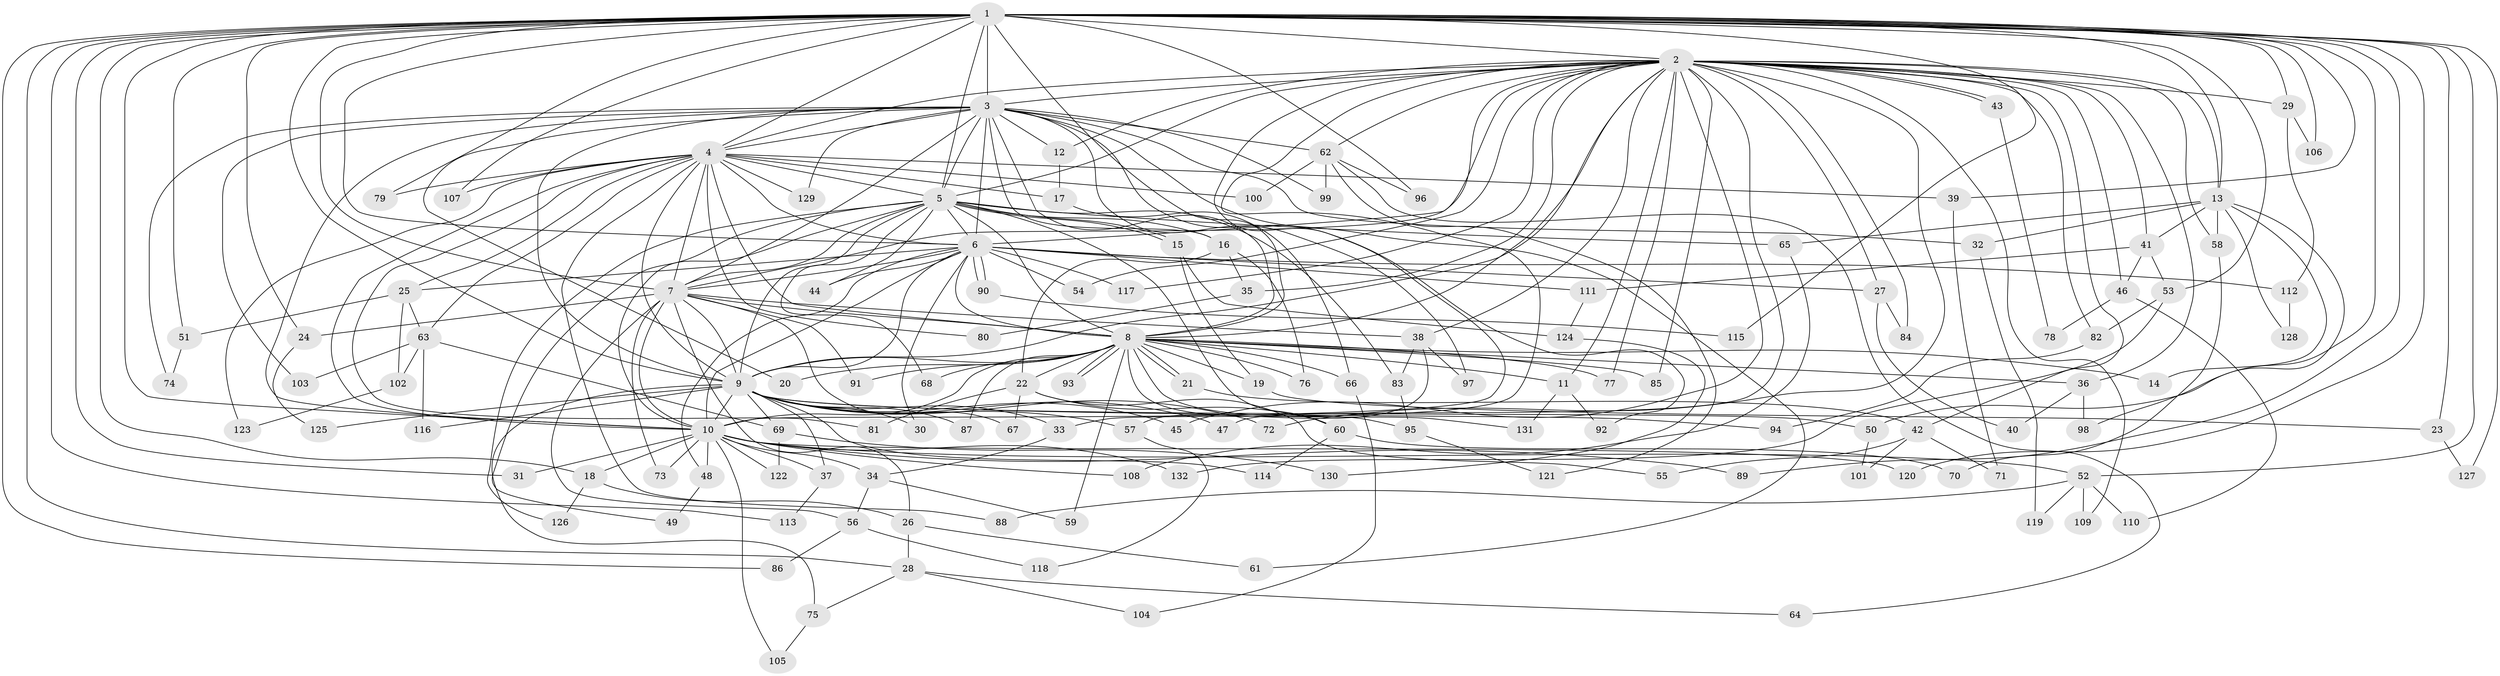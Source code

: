 // coarse degree distribution, {20: 0.02564102564102564, 18: 0.02564102564102564, 28: 0.02564102564102564, 14: 0.02564102564102564, 13: 0.02564102564102564, 11: 0.05128205128205128, 12: 0.02564102564102564, 2: 0.28205128205128205, 3: 0.28205128205128205, 7: 0.05128205128205128, 5: 0.07692307692307693, 4: 0.02564102564102564, 1: 0.07692307692307693}
// Generated by graph-tools (version 1.1) at 2025/17/03/04/25 18:17:19]
// undirected, 132 vertices, 289 edges
graph export_dot {
graph [start="1"]
  node [color=gray90,style=filled];
  1;
  2;
  3;
  4;
  5;
  6;
  7;
  8;
  9;
  10;
  11;
  12;
  13;
  14;
  15;
  16;
  17;
  18;
  19;
  20;
  21;
  22;
  23;
  24;
  25;
  26;
  27;
  28;
  29;
  30;
  31;
  32;
  33;
  34;
  35;
  36;
  37;
  38;
  39;
  40;
  41;
  42;
  43;
  44;
  45;
  46;
  47;
  48;
  49;
  50;
  51;
  52;
  53;
  54;
  55;
  56;
  57;
  58;
  59;
  60;
  61;
  62;
  63;
  64;
  65;
  66;
  67;
  68;
  69;
  70;
  71;
  72;
  73;
  74;
  75;
  76;
  77;
  78;
  79;
  80;
  81;
  82;
  83;
  84;
  85;
  86;
  87;
  88;
  89;
  90;
  91;
  92;
  93;
  94;
  95;
  96;
  97;
  98;
  99;
  100;
  101;
  102;
  103;
  104;
  105;
  106;
  107;
  108;
  109;
  110;
  111;
  112;
  113;
  114;
  115;
  116;
  117;
  118;
  119;
  120;
  121;
  122;
  123;
  124;
  125;
  126;
  127;
  128;
  129;
  130;
  131;
  132;
  1 -- 2;
  1 -- 3;
  1 -- 4;
  1 -- 5;
  1 -- 6;
  1 -- 7;
  1 -- 8;
  1 -- 9;
  1 -- 10;
  1 -- 13;
  1 -- 18;
  1 -- 23;
  1 -- 24;
  1 -- 28;
  1 -- 29;
  1 -- 31;
  1 -- 39;
  1 -- 50;
  1 -- 51;
  1 -- 52;
  1 -- 53;
  1 -- 79;
  1 -- 86;
  1 -- 89;
  1 -- 96;
  1 -- 106;
  1 -- 107;
  1 -- 113;
  1 -- 115;
  1 -- 120;
  1 -- 127;
  2 -- 3;
  2 -- 4;
  2 -- 5;
  2 -- 6;
  2 -- 7;
  2 -- 8;
  2 -- 9;
  2 -- 10;
  2 -- 11;
  2 -- 12;
  2 -- 13;
  2 -- 27;
  2 -- 29;
  2 -- 33;
  2 -- 35;
  2 -- 36;
  2 -- 38;
  2 -- 41;
  2 -- 42;
  2 -- 43;
  2 -- 43;
  2 -- 45;
  2 -- 46;
  2 -- 47;
  2 -- 54;
  2 -- 58;
  2 -- 62;
  2 -- 72;
  2 -- 77;
  2 -- 82;
  2 -- 84;
  2 -- 85;
  2 -- 109;
  2 -- 117;
  3 -- 4;
  3 -- 5;
  3 -- 6;
  3 -- 7;
  3 -- 8;
  3 -- 9;
  3 -- 10;
  3 -- 12;
  3 -- 16;
  3 -- 20;
  3 -- 32;
  3 -- 61;
  3 -- 62;
  3 -- 74;
  3 -- 92;
  3 -- 97;
  3 -- 99;
  3 -- 103;
  3 -- 129;
  4 -- 5;
  4 -- 6;
  4 -- 7;
  4 -- 8;
  4 -- 9;
  4 -- 10;
  4 -- 17;
  4 -- 25;
  4 -- 39;
  4 -- 63;
  4 -- 79;
  4 -- 80;
  4 -- 81;
  4 -- 88;
  4 -- 100;
  4 -- 107;
  4 -- 123;
  4 -- 129;
  5 -- 6;
  5 -- 7;
  5 -- 8;
  5 -- 9;
  5 -- 10;
  5 -- 15;
  5 -- 15;
  5 -- 16;
  5 -- 44;
  5 -- 49;
  5 -- 60;
  5 -- 65;
  5 -- 68;
  5 -- 83;
  5 -- 126;
  6 -- 7;
  6 -- 8;
  6 -- 9;
  6 -- 10;
  6 -- 25;
  6 -- 27;
  6 -- 30;
  6 -- 44;
  6 -- 48;
  6 -- 54;
  6 -- 90;
  6 -- 90;
  6 -- 111;
  6 -- 112;
  6 -- 117;
  7 -- 8;
  7 -- 9;
  7 -- 10;
  7 -- 24;
  7 -- 26;
  7 -- 38;
  7 -- 56;
  7 -- 67;
  7 -- 73;
  7 -- 91;
  8 -- 9;
  8 -- 10;
  8 -- 11;
  8 -- 14;
  8 -- 19;
  8 -- 20;
  8 -- 21;
  8 -- 21;
  8 -- 22;
  8 -- 36;
  8 -- 59;
  8 -- 66;
  8 -- 68;
  8 -- 76;
  8 -- 77;
  8 -- 85;
  8 -- 87;
  8 -- 91;
  8 -- 93;
  8 -- 93;
  8 -- 95;
  8 -- 131;
  9 -- 10;
  9 -- 30;
  9 -- 33;
  9 -- 37;
  9 -- 45;
  9 -- 47;
  9 -- 50;
  9 -- 57;
  9 -- 69;
  9 -- 72;
  9 -- 75;
  9 -- 87;
  9 -- 94;
  9 -- 114;
  9 -- 116;
  9 -- 125;
  10 -- 18;
  10 -- 31;
  10 -- 34;
  10 -- 37;
  10 -- 48;
  10 -- 52;
  10 -- 73;
  10 -- 89;
  10 -- 105;
  10 -- 108;
  10 -- 120;
  10 -- 122;
  10 -- 132;
  11 -- 92;
  11 -- 131;
  12 -- 17;
  13 -- 14;
  13 -- 32;
  13 -- 41;
  13 -- 58;
  13 -- 65;
  13 -- 98;
  13 -- 128;
  15 -- 19;
  15 -- 124;
  16 -- 22;
  16 -- 35;
  16 -- 76;
  17 -- 66;
  18 -- 26;
  18 -- 126;
  19 -- 23;
  21 -- 42;
  22 -- 55;
  22 -- 60;
  22 -- 67;
  22 -- 81;
  23 -- 127;
  24 -- 125;
  25 -- 51;
  25 -- 63;
  25 -- 102;
  26 -- 28;
  26 -- 61;
  27 -- 40;
  27 -- 84;
  28 -- 64;
  28 -- 75;
  28 -- 104;
  29 -- 106;
  29 -- 112;
  32 -- 119;
  33 -- 34;
  34 -- 56;
  34 -- 59;
  35 -- 80;
  36 -- 40;
  36 -- 98;
  37 -- 113;
  38 -- 57;
  38 -- 83;
  38 -- 97;
  39 -- 71;
  41 -- 46;
  41 -- 53;
  41 -- 111;
  42 -- 55;
  42 -- 71;
  42 -- 101;
  43 -- 78;
  46 -- 78;
  46 -- 110;
  48 -- 49;
  50 -- 101;
  51 -- 74;
  52 -- 88;
  52 -- 109;
  52 -- 110;
  52 -- 119;
  53 -- 82;
  53 -- 132;
  56 -- 86;
  56 -- 118;
  57 -- 118;
  58 -- 70;
  60 -- 70;
  60 -- 114;
  62 -- 64;
  62 -- 96;
  62 -- 99;
  62 -- 100;
  62 -- 121;
  63 -- 69;
  63 -- 102;
  63 -- 103;
  63 -- 116;
  65 -- 108;
  66 -- 104;
  69 -- 122;
  69 -- 130;
  75 -- 105;
  82 -- 94;
  83 -- 95;
  90 -- 115;
  95 -- 121;
  102 -- 123;
  111 -- 124;
  112 -- 128;
  124 -- 130;
}
